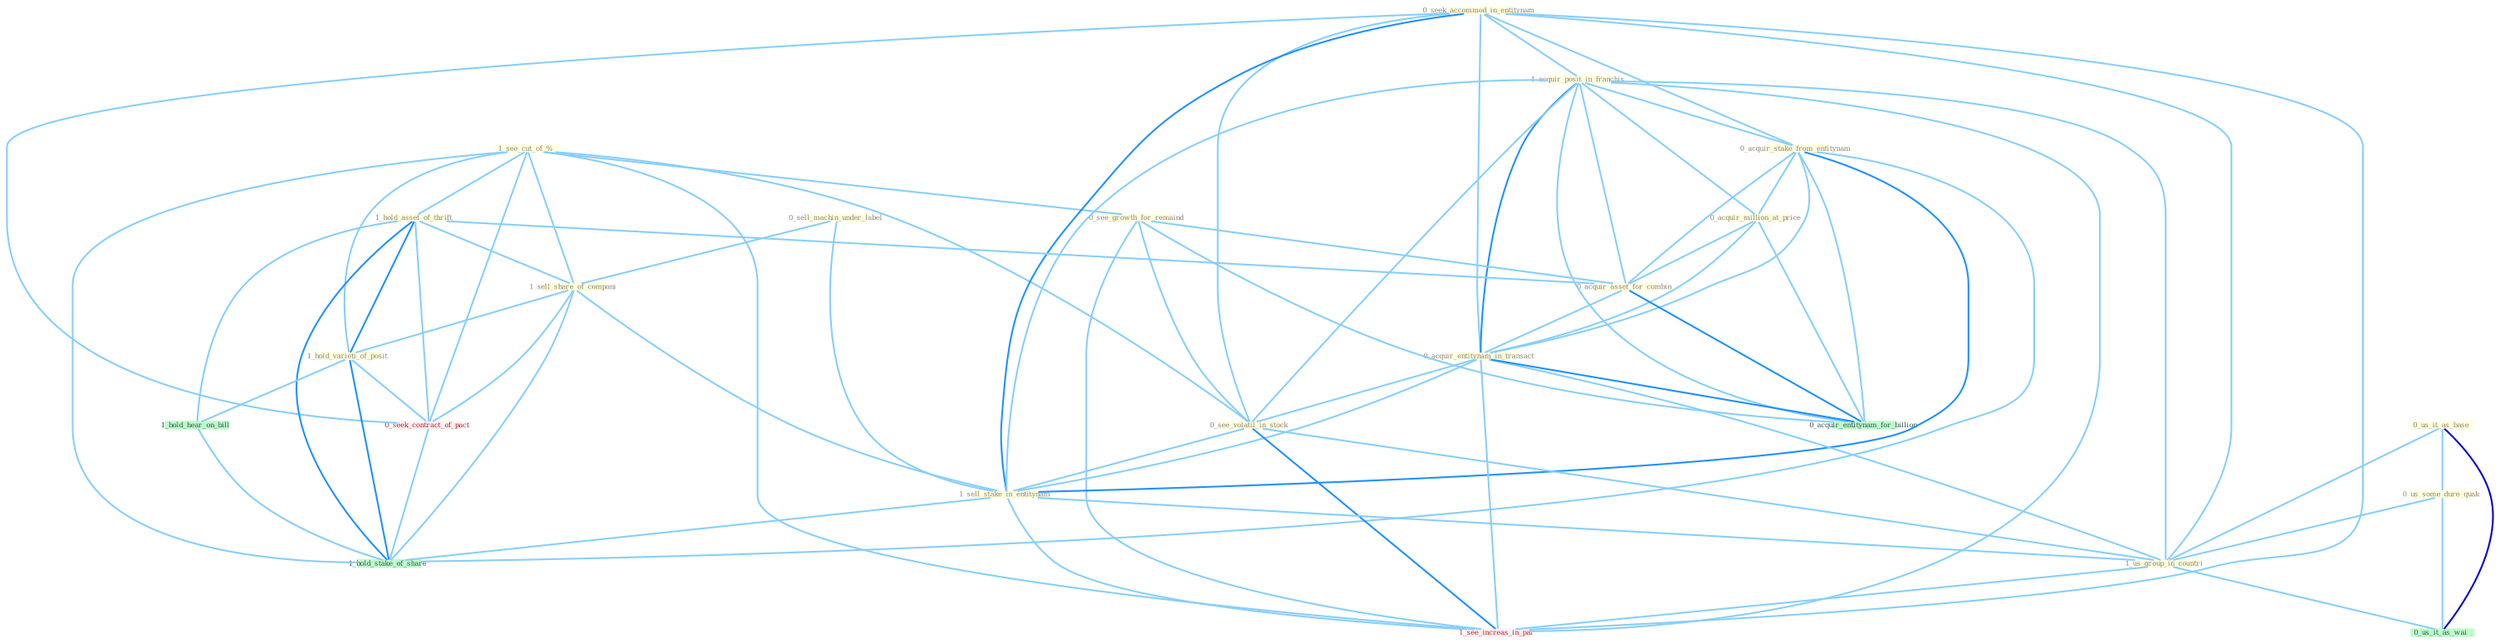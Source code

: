 Graph G{ 
    node
    [shape=polygon,style=filled,width=.5,height=.06,color="#BDFCC9",fixedsize=true,fontsize=4,
    fontcolor="#2f4f4f"];
    {node
    [color="#ffffe0", fontcolor="#8b7d6b"] "1_see_cut_of_% " "0_seek_accommod_in_entitynam " "1_acquir_posit_in_franchis " "0_sell_machin_under_label " "0_see_growth_for_remaind " "1_hold_asset_of_thrift " "0_us_it_as_base " "0_acquir_stake_from_entitynam " "0_acquir_million_at_price " "0_acquir_asset_for_combin " "0_acquir_entitynam_in_transact " "0_see_volatil_in_stock " "1_sell_share_of_compani " "1_sell_stake_in_entitynam " "0_us_some_dure_quak " "1_us_group_in_countri " "1_hold_varieti_of_posit "}
{node [color="#fff0f5", fontcolor="#b22222"] "0_seek_contract_of_pact " "1_see_increas_in_pai "}
edge [color="#B0E2FF"];

	"1_see_cut_of_% " -- "0_see_growth_for_remaind " [w="1", color="#87cefa" ];
	"1_see_cut_of_% " -- "1_hold_asset_of_thrift " [w="1", color="#87cefa" ];
	"1_see_cut_of_% " -- "0_see_volatil_in_stock " [w="1", color="#87cefa" ];
	"1_see_cut_of_% " -- "1_sell_share_of_compani " [w="1", color="#87cefa" ];
	"1_see_cut_of_% " -- "1_hold_varieti_of_posit " [w="1", color="#87cefa" ];
	"1_see_cut_of_% " -- "0_seek_contract_of_pact " [w="1", color="#87cefa" ];
	"1_see_cut_of_% " -- "1_see_increas_in_pai " [w="1", color="#87cefa" ];
	"1_see_cut_of_% " -- "1_hold_stake_of_share " [w="1", color="#87cefa" ];
	"0_seek_accommod_in_entitynam " -- "1_acquir_posit_in_franchis " [w="1", color="#87cefa" ];
	"0_seek_accommod_in_entitynam " -- "0_acquir_stake_from_entitynam " [w="1", color="#87cefa" ];
	"0_seek_accommod_in_entitynam " -- "0_acquir_entitynam_in_transact " [w="1", color="#87cefa" ];
	"0_seek_accommod_in_entitynam " -- "0_see_volatil_in_stock " [w="1", color="#87cefa" ];
	"0_seek_accommod_in_entitynam " -- "1_sell_stake_in_entitynam " [w="2", color="#1e90ff" , len=0.8];
	"0_seek_accommod_in_entitynam " -- "1_us_group_in_countri " [w="1", color="#87cefa" ];
	"0_seek_accommod_in_entitynam " -- "0_seek_contract_of_pact " [w="1", color="#87cefa" ];
	"0_seek_accommod_in_entitynam " -- "1_see_increas_in_pai " [w="1", color="#87cefa" ];
	"1_acquir_posit_in_franchis " -- "0_acquir_stake_from_entitynam " [w="1", color="#87cefa" ];
	"1_acquir_posit_in_franchis " -- "0_acquir_million_at_price " [w="1", color="#87cefa" ];
	"1_acquir_posit_in_franchis " -- "0_acquir_asset_for_combin " [w="1", color="#87cefa" ];
	"1_acquir_posit_in_franchis " -- "0_acquir_entitynam_in_transact " [w="2", color="#1e90ff" , len=0.8];
	"1_acquir_posit_in_franchis " -- "0_see_volatil_in_stock " [w="1", color="#87cefa" ];
	"1_acquir_posit_in_franchis " -- "1_sell_stake_in_entitynam " [w="1", color="#87cefa" ];
	"1_acquir_posit_in_franchis " -- "1_us_group_in_countri " [w="1", color="#87cefa" ];
	"1_acquir_posit_in_franchis " -- "0_acquir_entitynam_for_billion " [w="1", color="#87cefa" ];
	"1_acquir_posit_in_franchis " -- "1_see_increas_in_pai " [w="1", color="#87cefa" ];
	"0_sell_machin_under_label " -- "1_sell_share_of_compani " [w="1", color="#87cefa" ];
	"0_sell_machin_under_label " -- "1_sell_stake_in_entitynam " [w="1", color="#87cefa" ];
	"0_see_growth_for_remaind " -- "0_acquir_asset_for_combin " [w="1", color="#87cefa" ];
	"0_see_growth_for_remaind " -- "0_see_volatil_in_stock " [w="1", color="#87cefa" ];
	"0_see_growth_for_remaind " -- "0_acquir_entitynam_for_billion " [w="1", color="#87cefa" ];
	"0_see_growth_for_remaind " -- "1_see_increas_in_pai " [w="1", color="#87cefa" ];
	"1_hold_asset_of_thrift " -- "0_acquir_asset_for_combin " [w="1", color="#87cefa" ];
	"1_hold_asset_of_thrift " -- "1_sell_share_of_compani " [w="1", color="#87cefa" ];
	"1_hold_asset_of_thrift " -- "1_hold_varieti_of_posit " [w="2", color="#1e90ff" , len=0.8];
	"1_hold_asset_of_thrift " -- "0_seek_contract_of_pact " [w="1", color="#87cefa" ];
	"1_hold_asset_of_thrift " -- "1_hold_hear_on_bill " [w="1", color="#87cefa" ];
	"1_hold_asset_of_thrift " -- "1_hold_stake_of_share " [w="2", color="#1e90ff" , len=0.8];
	"0_us_it_as_base " -- "0_us_some_dure_quak " [w="1", color="#87cefa" ];
	"0_us_it_as_base " -- "1_us_group_in_countri " [w="1", color="#87cefa" ];
	"0_us_it_as_base " -- "0_us_it_as_wai " [w="3", color="#0000cd" , len=0.6];
	"0_acquir_stake_from_entitynam " -- "0_acquir_million_at_price " [w="1", color="#87cefa" ];
	"0_acquir_stake_from_entitynam " -- "0_acquir_asset_for_combin " [w="1", color="#87cefa" ];
	"0_acquir_stake_from_entitynam " -- "0_acquir_entitynam_in_transact " [w="1", color="#87cefa" ];
	"0_acquir_stake_from_entitynam " -- "1_sell_stake_in_entitynam " [w="2", color="#1e90ff" , len=0.8];
	"0_acquir_stake_from_entitynam " -- "0_acquir_entitynam_for_billion " [w="1", color="#87cefa" ];
	"0_acquir_stake_from_entitynam " -- "1_hold_stake_of_share " [w="1", color="#87cefa" ];
	"0_acquir_million_at_price " -- "0_acquir_asset_for_combin " [w="1", color="#87cefa" ];
	"0_acquir_million_at_price " -- "0_acquir_entitynam_in_transact " [w="1", color="#87cefa" ];
	"0_acquir_million_at_price " -- "0_acquir_entitynam_for_billion " [w="1", color="#87cefa" ];
	"0_acquir_asset_for_combin " -- "0_acquir_entitynam_in_transact " [w="1", color="#87cefa" ];
	"0_acquir_asset_for_combin " -- "0_acquir_entitynam_for_billion " [w="2", color="#1e90ff" , len=0.8];
	"0_acquir_entitynam_in_transact " -- "0_see_volatil_in_stock " [w="1", color="#87cefa" ];
	"0_acquir_entitynam_in_transact " -- "1_sell_stake_in_entitynam " [w="1", color="#87cefa" ];
	"0_acquir_entitynam_in_transact " -- "1_us_group_in_countri " [w="1", color="#87cefa" ];
	"0_acquir_entitynam_in_transact " -- "0_acquir_entitynam_for_billion " [w="2", color="#1e90ff" , len=0.8];
	"0_acquir_entitynam_in_transact " -- "1_see_increas_in_pai " [w="1", color="#87cefa" ];
	"0_see_volatil_in_stock " -- "1_sell_stake_in_entitynam " [w="1", color="#87cefa" ];
	"0_see_volatil_in_stock " -- "1_us_group_in_countri " [w="1", color="#87cefa" ];
	"0_see_volatil_in_stock " -- "1_see_increas_in_pai " [w="2", color="#1e90ff" , len=0.8];
	"1_sell_share_of_compani " -- "1_sell_stake_in_entitynam " [w="1", color="#87cefa" ];
	"1_sell_share_of_compani " -- "1_hold_varieti_of_posit " [w="1", color="#87cefa" ];
	"1_sell_share_of_compani " -- "0_seek_contract_of_pact " [w="1", color="#87cefa" ];
	"1_sell_share_of_compani " -- "1_hold_stake_of_share " [w="1", color="#87cefa" ];
	"1_sell_stake_in_entitynam " -- "1_us_group_in_countri " [w="1", color="#87cefa" ];
	"1_sell_stake_in_entitynam " -- "1_see_increas_in_pai " [w="1", color="#87cefa" ];
	"1_sell_stake_in_entitynam " -- "1_hold_stake_of_share " [w="1", color="#87cefa" ];
	"0_us_some_dure_quak " -- "1_us_group_in_countri " [w="1", color="#87cefa" ];
	"0_us_some_dure_quak " -- "0_us_it_as_wai " [w="1", color="#87cefa" ];
	"1_us_group_in_countri " -- "0_us_it_as_wai " [w="1", color="#87cefa" ];
	"1_us_group_in_countri " -- "1_see_increas_in_pai " [w="1", color="#87cefa" ];
	"1_hold_varieti_of_posit " -- "0_seek_contract_of_pact " [w="1", color="#87cefa" ];
	"1_hold_varieti_of_posit " -- "1_hold_hear_on_bill " [w="1", color="#87cefa" ];
	"1_hold_varieti_of_posit " -- "1_hold_stake_of_share " [w="2", color="#1e90ff" , len=0.8];
	"0_seek_contract_of_pact " -- "1_hold_stake_of_share " [w="1", color="#87cefa" ];
	"1_hold_hear_on_bill " -- "1_hold_stake_of_share " [w="1", color="#87cefa" ];
}